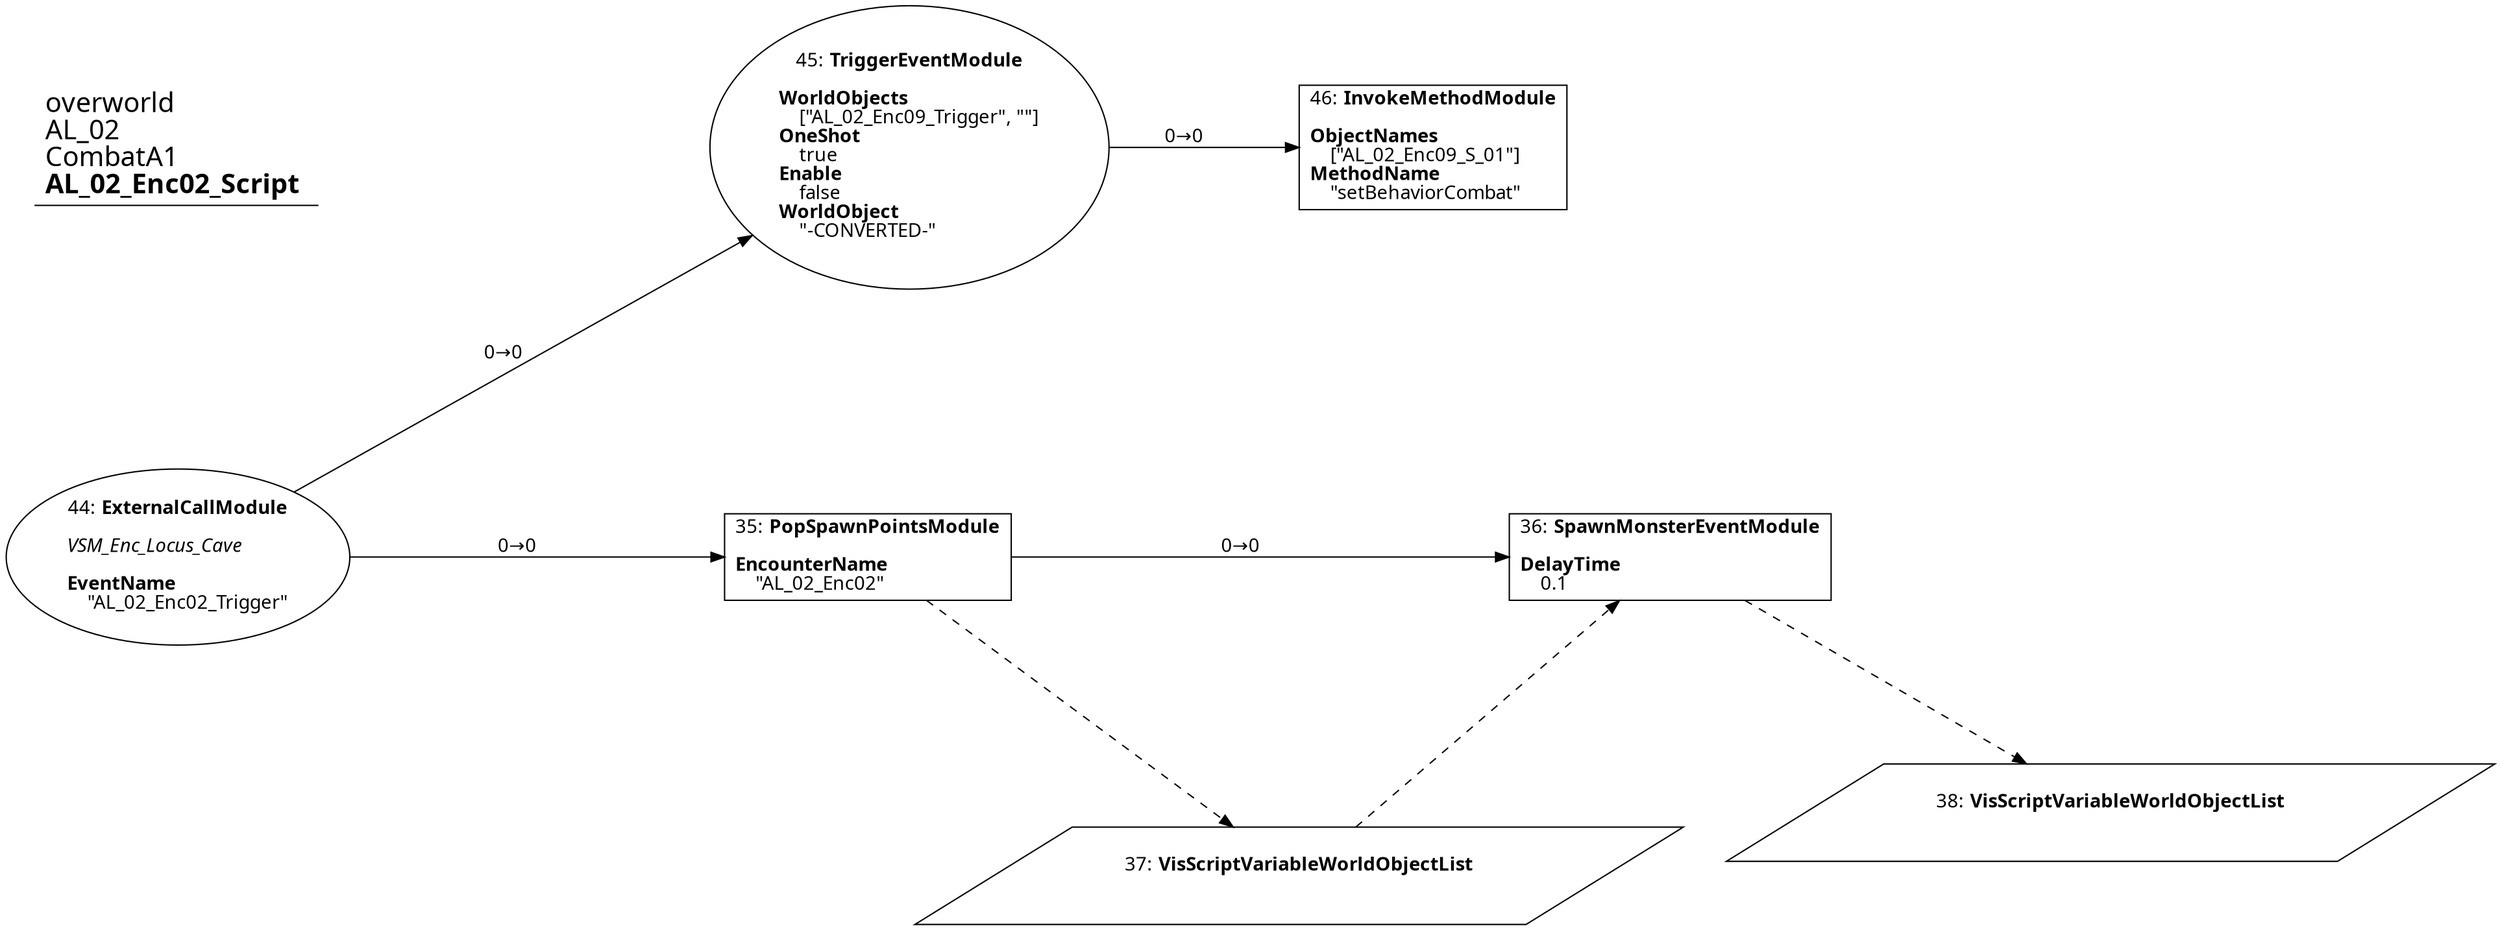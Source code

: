 digraph {
    layout = fdp;
    overlap = prism;
    sep = "+16";
    splines = spline;

    node [ shape = box ];

    graph [ fontname = "Segoe UI" ];
    node [ fontname = "Segoe UI" ];
    edge [ fontname = "Segoe UI" ];

    35 [ label = <35: <b>PopSpawnPointsModule</b><br/><br/><b>EncounterName</b><br align="left"/>    &quot;AL_02_Enc02&quot;<br align="left"/>> ];
    35 [ pos = "0.24400002,0.504!" ];
    35 -> 36 [ label = "0→0" ];
    35 -> 37 [ style = dashed ];

    36 [ label = <36: <b>SpawnMonsterEventModule</b><br/><br/><b>DelayTime</b><br align="left"/>    0.1<br align="left"/>> ];
    36 [ pos = "0.76500005,0.504!" ];
    37 -> 36 [ style = dashed ];
    36 -> 38 [ style = dashed ];

    37 [ label = <37: <b>VisScriptVariableWorldObjectList</b><br/><br/>> ];
    37 [ shape = parallelogram ]
    37 [ pos = "0.52400005,0.29700002!" ];

    38 [ label = <38: <b>VisScriptVariableWorldObjectList</b><br/><br/>> ];
    38 [ shape = parallelogram ]
    38 [ pos = "1.051,0.33800003!" ];

    44 [ label = <44: <b>ExternalCallModule</b><br/><br/><i>VSM_Enc_Locus_Cave<br align="left"/></i><br align="left"/><b>EventName</b><br align="left"/>    &quot;AL_02_Enc02_Trigger&quot;<br align="left"/>> ];
    44 [ shape = oval ]
    44 [ pos = "-0.20400001,0.504!" ];
    44 -> 35 [ label = "0→0" ];
    44 -> 45 [ label = "0→0" ];

    45 [ label = <45: <b>TriggerEventModule</b><br/><br/><b>WorldObjects</b><br align="left"/>    [&quot;AL_02_Enc09_Trigger&quot;, &quot;&quot;]<br align="left"/><b>OneShot</b><br align="left"/>    true<br align="left"/><b>Enable</b><br align="left"/>    false<br align="left"/><b>WorldObject</b><br align="left"/>    &quot;-CONVERTED-&quot;<br align="left"/>> ];
    45 [ shape = oval ]
    45 [ pos = "0.27100003,0.77000004!" ];
    45 -> 46 [ label = "0→0" ];

    46 [ label = <46: <b>InvokeMethodModule</b><br/><br/><b>ObjectNames</b><br align="left"/>    [&quot;AL_02_Enc09_S_01&quot;]<br align="left"/><b>MethodName</b><br align="left"/>    &quot;setBehaviorCombat&quot;<br align="left"/>> ];
    46 [ pos = "0.611,0.77000004!" ];

    title [ pos = "-0.20500001,0.771!" ];
    title [ shape = underline ];
    title [ label = <<font point-size="20">overworld<br align="left"/>AL_02<br align="left"/>CombatA1<br align="left"/><b>AL_02_Enc02_Script </b><br align="left"/></font>> ];
}
